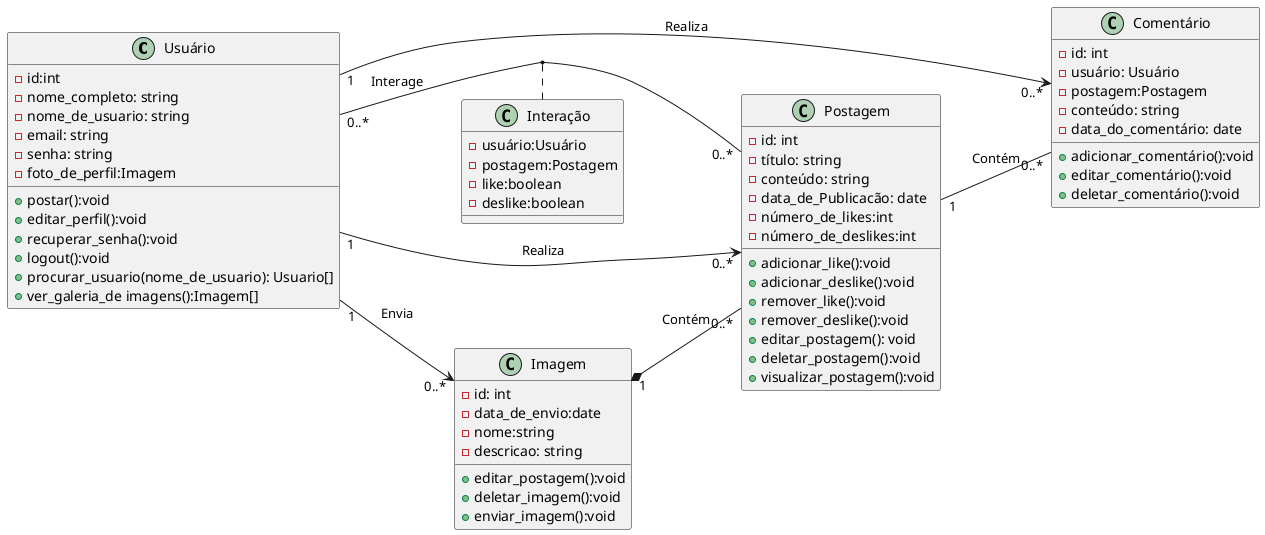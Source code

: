 @startuml Class_diagram
left to right direction
class Usuário{
  -id:int
  - nome_completo: string
  - nome_de_usuario: string
  - email: string
  - senha: string
  - foto_de_perfil:Imagem
  + postar():void
  + editar_perfil():void
  + recuperar_senha():void
  + logout():void 
  + procurar_usuario(nome_de_usuario): Usuario[]
  + ver_galeria_de imagens():Imagem[]

}
class Imagem {
  - id: int
  - data_de_envio:date
  - nome:string
  - descricao: string
  +editar_postagem():void
  +deletar_imagem():void
  +enviar_imagem():void
}

class Postagem {
  - id: int
  - título: string
  - conteúdo: string
  - data_de_Publicacão: date
  -número_de_likes:int
  -número_de_deslikes:int
  + adicionar_like():void
  + adicionar_deslike():void
  + remover_like():void
  + remover_deslike():void
  +editar_postagem(): void
  +deletar_postagem():void
  +visualizar_postagem():void
}

class Comentário {
  - id: int
  - usuário: Usuário
  - postagem:Postagem
  - conteúdo: string
  - data_do_comentário: date
  +adicionar_comentário():void
  +editar_comentário():void
  +deletar_comentário():void
}

class Interação {
  - usuário:Usuário
  - postagem:Postagem
  -like:boolean
  -deslike:boolean
}
Usuário "0..*" --  "0..*" Postagem:Interage 
(Usuário,Postagem) . Interação
Usuário "1" -->  "0..*" Postagem:Realiza
Usuário "1" --> "0..*" Imagem:Envia
Imagem "1" *--"0..*" Postagem:Contém
Postagem "1" -- "0..*" Comentário:Contém
Usuário "1" -right-> "0..*" Comentário:Realiza
@enduml
